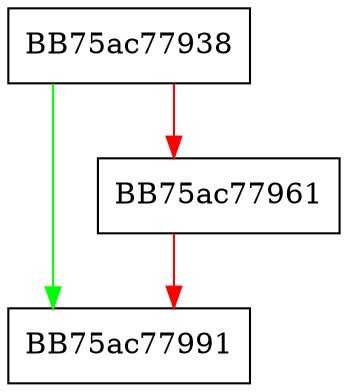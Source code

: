 digraph Progress {
  node [shape="box"];
  graph [splines=ortho];
  BB75ac77938 -> BB75ac77991 [color="green"];
  BB75ac77938 -> BB75ac77961 [color="red"];
  BB75ac77961 -> BB75ac77991 [color="red"];
}